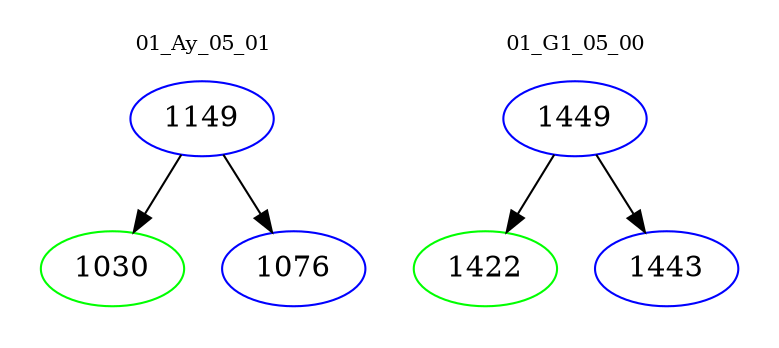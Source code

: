 digraph{
subgraph cluster_0 {
color = white
label = "01_Ay_05_01";
fontsize=10;
T0_1149 [label="1149", color="blue"]
T0_1149 -> T0_1030 [color="black"]
T0_1030 [label="1030", color="green"]
T0_1149 -> T0_1076 [color="black"]
T0_1076 [label="1076", color="blue"]
}
subgraph cluster_1 {
color = white
label = "01_G1_05_00";
fontsize=10;
T1_1449 [label="1449", color="blue"]
T1_1449 -> T1_1422 [color="black"]
T1_1422 [label="1422", color="green"]
T1_1449 -> T1_1443 [color="black"]
T1_1443 [label="1443", color="blue"]
}
}
